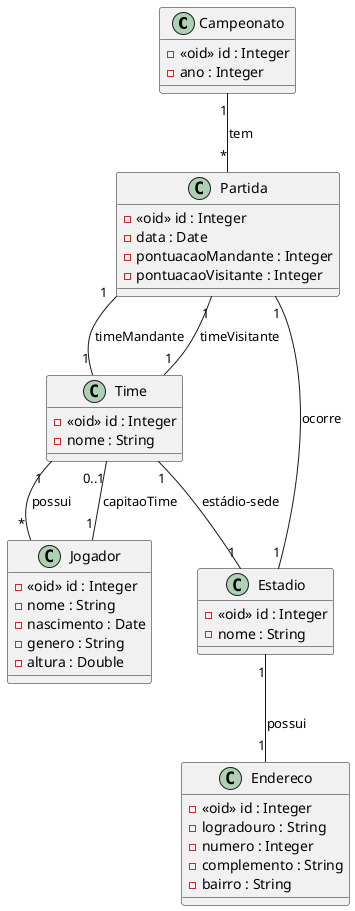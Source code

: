 @startuml
'https://plantuml.com/class-diagram

class Campeonato {
	- <<oid>> id : Integer
    - ano : Integer
}

class Jogador {
	- <<oid>> id : Integer
    - nome : String
    - nascimento : Date
    - genero : String
    - altura : Double
}

class Time {
	- <<oid>> id : Integer
	- nome : String
}

class Partida {
	- <<oid>> id : Integer
    - data : Date
    - pontuacaoMandante : Integer
    - pontuacaoVisitante : Integer
}

class Estadio {
	- <<oid>> id : Integer
    - nome : String
}

class Endereco {
	- <<oid>> id : Integer
    - logradouro : String
    - numero : Integer
    - complemento : String
    - bairro : String
}

Partida "1" -- "1" Estadio : ocorre
Partida "1" -- "1" Time : timeMandante
Partida "1" -- "1" Time : timeVisitante
Campeonato "1" -- "*" Partida : tem
Estadio "1" -- "1" Endereco : possui
Time "1" -- "1" Estadio : estádio-sede
Time "1" -- "*" Jogador : possui
Time "0..1" -- "1" Jogador : capitaoTime

@enduml
